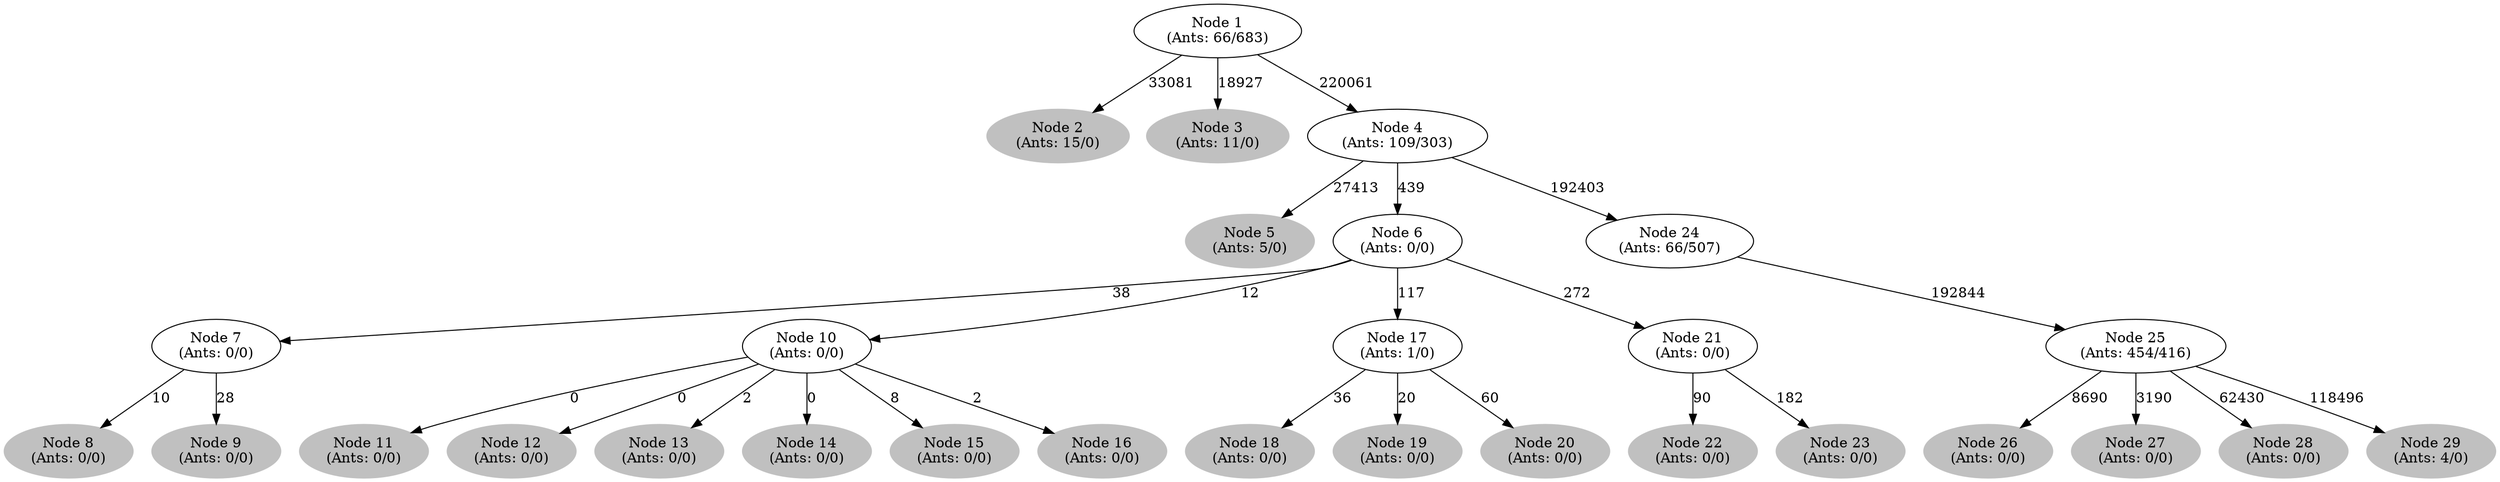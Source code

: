 digraph G {
	
	 "Node 2\n(Ants: 15/0)" [style=filled,color="gray"];
	"Node 1\n(Ants: 66/683)" -> "Node 2\n(Ants: 15/0)" [label=33081];
	 "Node 3\n(Ants: 11/0)" [style=filled,color="gray"];
	"Node 1\n(Ants: 66/683)" -> "Node 3\n(Ants: 11/0)" [label=18927];
	 "Node 1\n(Ants: 66/683)" -> "Node 4\n(Ants: 109/303)" [label=220061];
	 "Node 5\n(Ants: 5/0)" [style=filled,color="gray"];
	"Node 4\n(Ants: 109/303)" -> "Node 5\n(Ants: 5/0)" [label=27413];
	 "Node 4\n(Ants: 109/303)" -> "Node 6\n(Ants: 0/0)" [label=439];
	 "Node 6\n(Ants: 0/0)" -> "Node 7\n(Ants: 0/0)" [label=38];
	 "Node 8\n(Ants: 0/0)" [style=filled,color="gray"];
	"Node 7\n(Ants: 0/0)" -> "Node 8\n(Ants: 0/0)" [label=10];
	 "Node 9\n(Ants: 0/0)" [style=filled,color="gray"];
	"Node 7\n(Ants: 0/0)" -> "Node 9\n(Ants: 0/0)" [label=28];
	 "Node 6\n(Ants: 0/0)" -> "Node 10\n(Ants: 0/0)" [label=12];
	 "Node 11\n(Ants: 0/0)" [style=filled,color="gray"];
	"Node 10\n(Ants: 0/0)" -> "Node 11\n(Ants: 0/0)" [label=0];
	 "Node 12\n(Ants: 0/0)" [style=filled,color="gray"];
	"Node 10\n(Ants: 0/0)" -> "Node 12\n(Ants: 0/0)" [label=0];
	 "Node 13\n(Ants: 0/0)" [style=filled,color="gray"];
	"Node 10\n(Ants: 0/0)" -> "Node 13\n(Ants: 0/0)" [label=2];
	 "Node 14\n(Ants: 0/0)" [style=filled,color="gray"];
	"Node 10\n(Ants: 0/0)" -> "Node 14\n(Ants: 0/0)" [label=0];
	 "Node 15\n(Ants: 0/0)" [style=filled,color="gray"];
	"Node 10\n(Ants: 0/0)" -> "Node 15\n(Ants: 0/0)" [label=8];
	 "Node 16\n(Ants: 0/0)" [style=filled,color="gray"];
	"Node 10\n(Ants: 0/0)" -> "Node 16\n(Ants: 0/0)" [label=2];
	 "Node 6\n(Ants: 0/0)" -> "Node 17\n(Ants: 1/0)" [label=117];
	 "Node 18\n(Ants: 0/0)" [style=filled,color="gray"];
	"Node 17\n(Ants: 1/0)" -> "Node 18\n(Ants: 0/0)" [label=36];
	 "Node 19\n(Ants: 0/0)" [style=filled,color="gray"];
	"Node 17\n(Ants: 1/0)" -> "Node 19\n(Ants: 0/0)" [label=20];
	 "Node 20\n(Ants: 0/0)" [style=filled,color="gray"];
	"Node 17\n(Ants: 1/0)" -> "Node 20\n(Ants: 0/0)" [label=60];
	 "Node 6\n(Ants: 0/0)" -> "Node 21\n(Ants: 0/0)" [label=272];
	 "Node 22\n(Ants: 0/0)" [style=filled,color="gray"];
	"Node 21\n(Ants: 0/0)" -> "Node 22\n(Ants: 0/0)" [label=90];
	 "Node 23\n(Ants: 0/0)" [style=filled,color="gray"];
	"Node 21\n(Ants: 0/0)" -> "Node 23\n(Ants: 0/0)" [label=182];
	 "Node 4\n(Ants: 109/303)" -> "Node 24\n(Ants: 66/507)" [label=192403];
	 "Node 24\n(Ants: 66/507)" -> "Node 25\n(Ants: 454/416)" [label=192844];
	 "Node 26\n(Ants: 0/0)" [style=filled,color="gray"];
	"Node 25\n(Ants: 454/416)" -> "Node 26\n(Ants: 0/0)" [label=8690];
	 "Node 27\n(Ants: 0/0)" [style=filled,color="gray"];
	"Node 25\n(Ants: 454/416)" -> "Node 27\n(Ants: 0/0)" [label=3190];
	 "Node 28\n(Ants: 0/0)" [style=filled,color="gray"];
	"Node 25\n(Ants: 454/416)" -> "Node 28\n(Ants: 0/0)" [label=62430];
	 "Node 29\n(Ants: 4/0)" [style=filled,color="gray"];
	"Node 25\n(Ants: 454/416)" -> "Node 29\n(Ants: 4/0)" [label=118496];
	 
}
